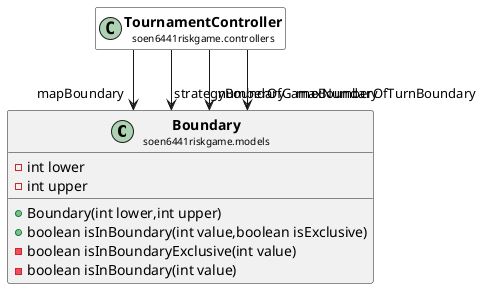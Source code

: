 @startuml

skinparam svgLinkTarget _parent
skinparam linetype ortho
set namespaceSeparator none
class "<b><size:14>Boundary</b>\n<size:10>soen6441riskgame.models" as soen6441riskgame.models.Boundary  [[../../soen6441riskgame/models/Boundary.html{soen6441riskgame.models.Boundary}]] {
-int lower
-int upper
+Boundary(int lower,int upper)
+boolean isInBoundary(int value,boolean isExclusive)
-boolean isInBoundaryExclusive(int value)
-boolean isInBoundary(int value)
}


class "<b><size:14>TournamentController</b>\n<size:10>soen6441riskgame.controllers" as soen6441riskgame.controllers.TournamentController  [[../../soen6441riskgame/controllers/TournamentController.html{soen6441riskgame.controllers.TournamentController}]] #white {
}

hide soen6441riskgame.controllers.TournamentController fields
hide soen6441riskgame.controllers.TournamentController methods

soen6441riskgame.controllers.TournamentController -->  "mapBoundary" soen6441riskgame.models.Boundary

soen6441riskgame.controllers.TournamentController -->  "strategyBoundary" soen6441riskgame.models.Boundary

soen6441riskgame.controllers.TournamentController -->  "numberOfGameBoundary" soen6441riskgame.models.Boundary

soen6441riskgame.controllers.TournamentController -->  "maxNumberOfTurnBoundary" soen6441riskgame.models.Boundary


@enduml
